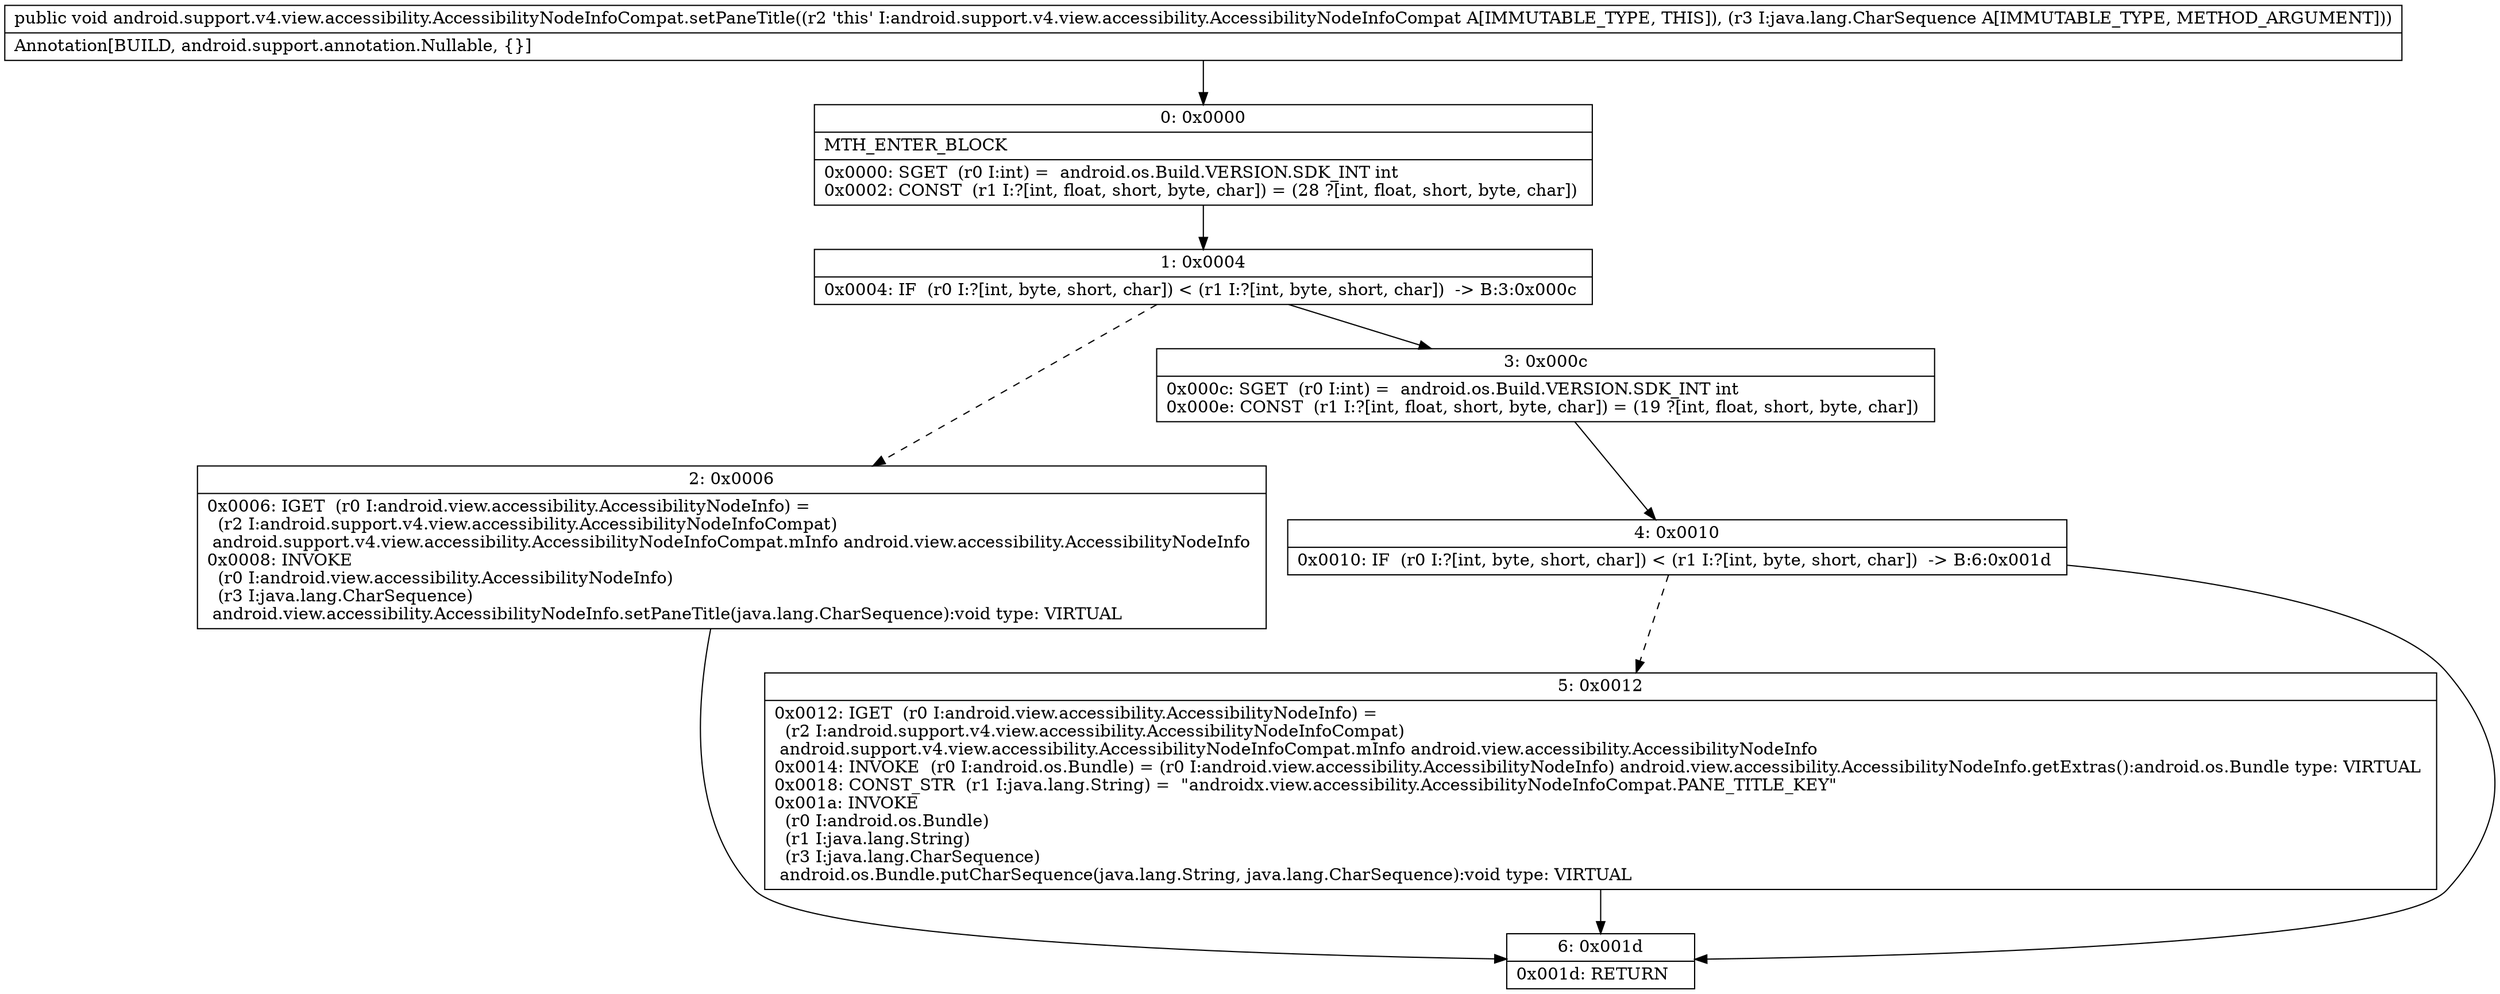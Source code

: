 digraph "CFG forandroid.support.v4.view.accessibility.AccessibilityNodeInfoCompat.setPaneTitle(Ljava\/lang\/CharSequence;)V" {
Node_0 [shape=record,label="{0\:\ 0x0000|MTH_ENTER_BLOCK\l|0x0000: SGET  (r0 I:int) =  android.os.Build.VERSION.SDK_INT int \l0x0002: CONST  (r1 I:?[int, float, short, byte, char]) = (28 ?[int, float, short, byte, char]) \l}"];
Node_1 [shape=record,label="{1\:\ 0x0004|0x0004: IF  (r0 I:?[int, byte, short, char]) \< (r1 I:?[int, byte, short, char])  \-\> B:3:0x000c \l}"];
Node_2 [shape=record,label="{2\:\ 0x0006|0x0006: IGET  (r0 I:android.view.accessibility.AccessibilityNodeInfo) = \l  (r2 I:android.support.v4.view.accessibility.AccessibilityNodeInfoCompat)\l android.support.v4.view.accessibility.AccessibilityNodeInfoCompat.mInfo android.view.accessibility.AccessibilityNodeInfo \l0x0008: INVOKE  \l  (r0 I:android.view.accessibility.AccessibilityNodeInfo)\l  (r3 I:java.lang.CharSequence)\l android.view.accessibility.AccessibilityNodeInfo.setPaneTitle(java.lang.CharSequence):void type: VIRTUAL \l}"];
Node_3 [shape=record,label="{3\:\ 0x000c|0x000c: SGET  (r0 I:int) =  android.os.Build.VERSION.SDK_INT int \l0x000e: CONST  (r1 I:?[int, float, short, byte, char]) = (19 ?[int, float, short, byte, char]) \l}"];
Node_4 [shape=record,label="{4\:\ 0x0010|0x0010: IF  (r0 I:?[int, byte, short, char]) \< (r1 I:?[int, byte, short, char])  \-\> B:6:0x001d \l}"];
Node_5 [shape=record,label="{5\:\ 0x0012|0x0012: IGET  (r0 I:android.view.accessibility.AccessibilityNodeInfo) = \l  (r2 I:android.support.v4.view.accessibility.AccessibilityNodeInfoCompat)\l android.support.v4.view.accessibility.AccessibilityNodeInfoCompat.mInfo android.view.accessibility.AccessibilityNodeInfo \l0x0014: INVOKE  (r0 I:android.os.Bundle) = (r0 I:android.view.accessibility.AccessibilityNodeInfo) android.view.accessibility.AccessibilityNodeInfo.getExtras():android.os.Bundle type: VIRTUAL \l0x0018: CONST_STR  (r1 I:java.lang.String) =  \"androidx.view.accessibility.AccessibilityNodeInfoCompat.PANE_TITLE_KEY\" \l0x001a: INVOKE  \l  (r0 I:android.os.Bundle)\l  (r1 I:java.lang.String)\l  (r3 I:java.lang.CharSequence)\l android.os.Bundle.putCharSequence(java.lang.String, java.lang.CharSequence):void type: VIRTUAL \l}"];
Node_6 [shape=record,label="{6\:\ 0x001d|0x001d: RETURN   \l}"];
MethodNode[shape=record,label="{public void android.support.v4.view.accessibility.AccessibilityNodeInfoCompat.setPaneTitle((r2 'this' I:android.support.v4.view.accessibility.AccessibilityNodeInfoCompat A[IMMUTABLE_TYPE, THIS]), (r3 I:java.lang.CharSequence A[IMMUTABLE_TYPE, METHOD_ARGUMENT]))  | Annotation[BUILD, android.support.annotation.Nullable, \{\}]\l}"];
MethodNode -> Node_0;
Node_0 -> Node_1;
Node_1 -> Node_2[style=dashed];
Node_1 -> Node_3;
Node_2 -> Node_6;
Node_3 -> Node_4;
Node_4 -> Node_5[style=dashed];
Node_4 -> Node_6;
Node_5 -> Node_6;
}

